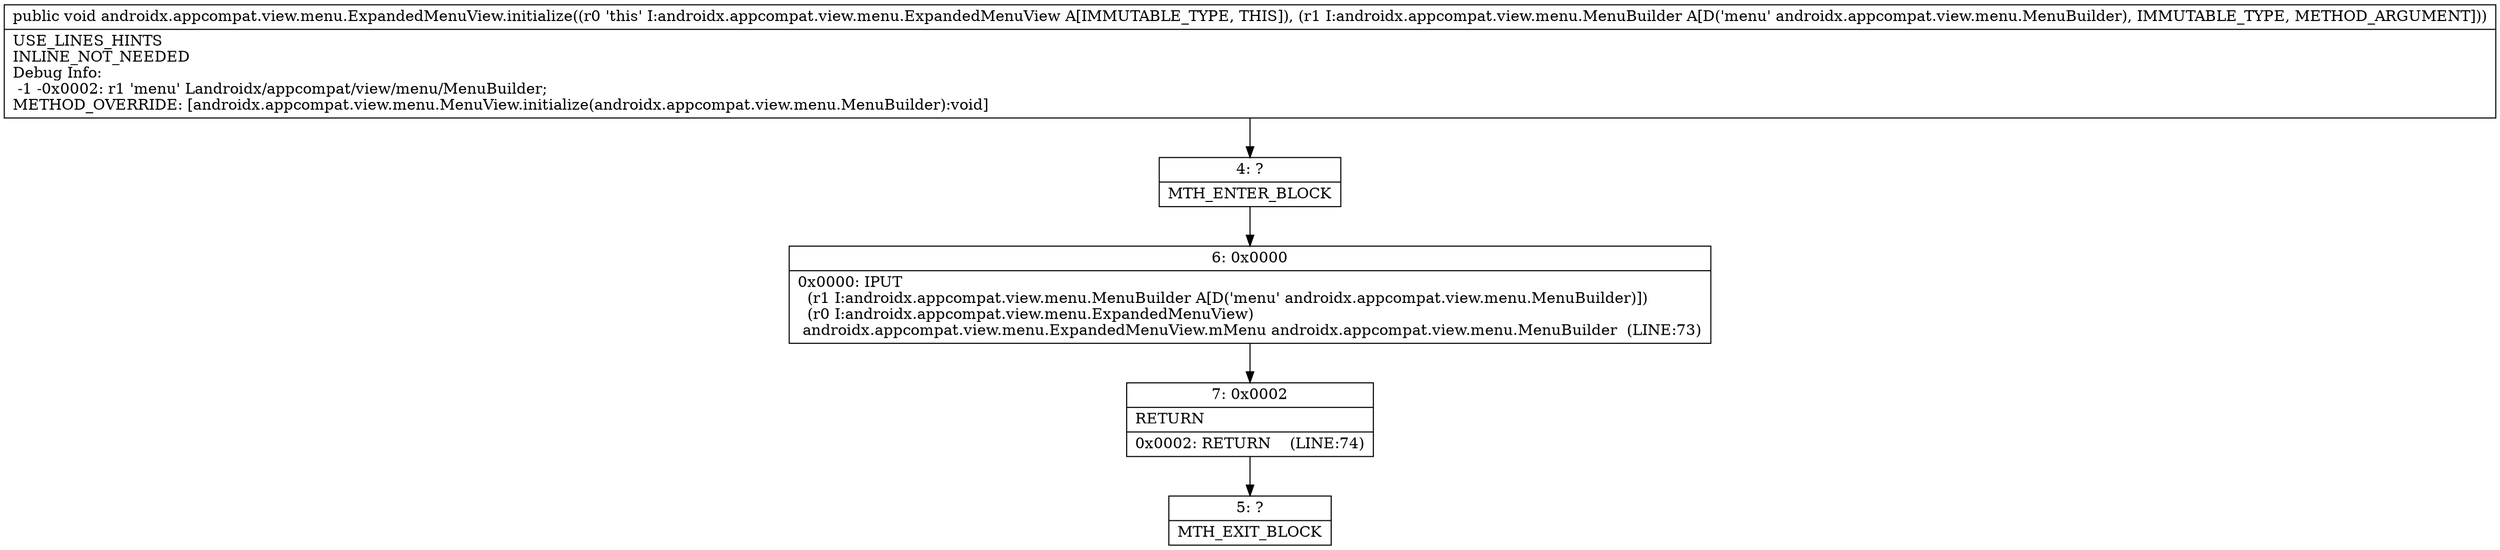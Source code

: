 digraph "CFG forandroidx.appcompat.view.menu.ExpandedMenuView.initialize(Landroidx\/appcompat\/view\/menu\/MenuBuilder;)V" {
Node_4 [shape=record,label="{4\:\ ?|MTH_ENTER_BLOCK\l}"];
Node_6 [shape=record,label="{6\:\ 0x0000|0x0000: IPUT  \l  (r1 I:androidx.appcompat.view.menu.MenuBuilder A[D('menu' androidx.appcompat.view.menu.MenuBuilder)])\l  (r0 I:androidx.appcompat.view.menu.ExpandedMenuView)\l androidx.appcompat.view.menu.ExpandedMenuView.mMenu androidx.appcompat.view.menu.MenuBuilder  (LINE:73)\l}"];
Node_7 [shape=record,label="{7\:\ 0x0002|RETURN\l|0x0002: RETURN    (LINE:74)\l}"];
Node_5 [shape=record,label="{5\:\ ?|MTH_EXIT_BLOCK\l}"];
MethodNode[shape=record,label="{public void androidx.appcompat.view.menu.ExpandedMenuView.initialize((r0 'this' I:androidx.appcompat.view.menu.ExpandedMenuView A[IMMUTABLE_TYPE, THIS]), (r1 I:androidx.appcompat.view.menu.MenuBuilder A[D('menu' androidx.appcompat.view.menu.MenuBuilder), IMMUTABLE_TYPE, METHOD_ARGUMENT]))  | USE_LINES_HINTS\lINLINE_NOT_NEEDED\lDebug Info:\l  \-1 \-0x0002: r1 'menu' Landroidx\/appcompat\/view\/menu\/MenuBuilder;\lMETHOD_OVERRIDE: [androidx.appcompat.view.menu.MenuView.initialize(androidx.appcompat.view.menu.MenuBuilder):void]\l}"];
MethodNode -> Node_4;Node_4 -> Node_6;
Node_6 -> Node_7;
Node_7 -> Node_5;
}

